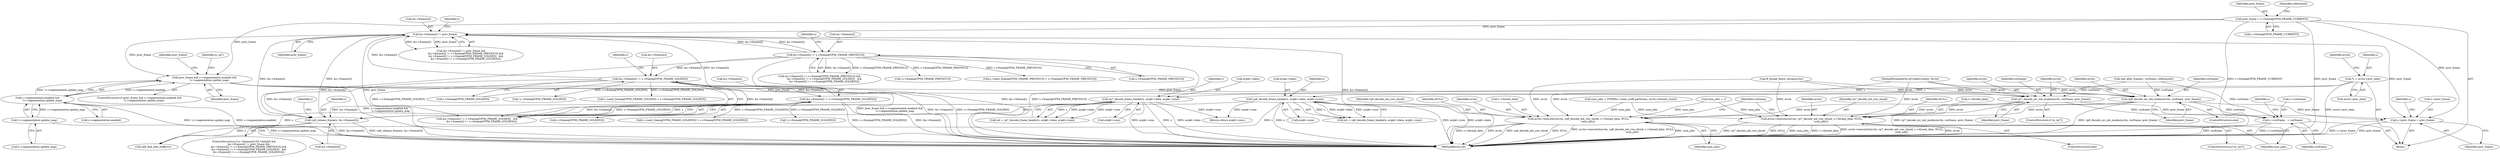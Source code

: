 digraph "0_FFmpeg_6b5d3fb26fb4be48e4966e4b1d97c2165538d4ef@API" {
"1000637" [label="(Call,prev_frame && s->segmentation.enabled &&\n            !s->segmentation.update_map)"];
"1000273" [label="(Call,&s->frames[i] != prev_frame)"];
"1000295" [label="(Call,&s->frames[i] != s->framep[VP56_FRAME_GOLDEN])"];
"1000282" [label="(Call,&s->frames[i] != s->framep[VP56_FRAME_PREVIOUS])"];
"1000319" [label="(Call,vp8_release_frame(s, &s->frames[i]))"];
"1000138" [label="(Call,vp7_decode_frame_header(s, avpkt->data, avpkt->size))"];
"1000110" [label="(Call,*s = avctx->priv_data)"];
"1000149" [label="(Call,vp8_decode_frame_header(s, avpkt->data, avpkt->size))"];
"1000307" [label="(Call,&s->frames[i] != s->framep[VP56_FRAME_GOLDEN2])"];
"1000162" [label="(Call,prev_frame = s->framep[VP56_FRAME_CURRENT])"];
"1000639" [label="(Call,s->segmentation.enabled &&\n            !s->segmentation.update_map)"];
"1000645" [label="(Call,!s->segmentation.update_map)"];
"1000660" [label="(Call,vp7_decode_mv_mb_modes(avctx, curframe, prev_frame))"];
"1000693" [label="(Call,s->curframe   = curframe)"];
"1000698" [label="(Call,s->prev_frame = prev_frame)"];
"1000763" [label="(Call,avctx->execute2(avctx, vp7_decode_mb_row_sliced, s->thread_data, NULL,\n                        num_jobs))"];
"1000772" [label="(Call,avctx->execute2(avctx, vp8_decode_mb_row_sliced, s->thread_data, NULL,\n                        num_jobs))"];
"1000665" [label="(Call,vp8_decode_mv_mb_modes(avctx, curframe, prev_frame))"];
"1000775" [label="(Call,s->thread_data)"];
"1000139" [label="(Identifier,s)"];
"1000665" [label="(Call,vp8_decode_mv_mb_modes(avctx, curframe, prev_frame))"];
"1000765" [label="(Identifier,vp7_decode_mb_row_sliced)"];
"1000295" [label="(Call,&s->frames[i] != s->framep[VP56_FRAME_GOLDEN])"];
"1000849" [label="(Return,return avpkt->size;)"];
"1000108" [label="(Block,)"];
"1000769" [label="(Identifier,NULL)"];
"1000675" [label="(Call,num_jobs = 1)"];
"1000320" [label="(Identifier,s)"];
"1000273" [label="(Call,&s->frames[i] != prev_frame)"];
"1000772" [label="(Call,avctx->execute2(avctx, vp8_decode_mb_row_sliced, s->thread_data, NULL,\n                        num_jobs))"];
"1000307" [label="(Call,&s->frames[i] != s->framep[VP56_FRAME_GOLDEN2])"];
"1000149" [label="(Call,vp8_decode_frame_header(s, avpkt->data, avpkt->size))"];
"1000707" [label="(Identifier,s)"];
"1000103" [label="(MethodParameterIn,AVCodecContext *avctx)"];
"1000659" [label="(Identifier,is_vp7)"];
"1000321" [label="(Call,&s->frames[i])"];
"1000382" [label="(Call,!s->framep[VP56_FRAME_GOLDEN2])"];
"1000280" [label="(Identifier,prev_frame)"];
"1000702" [label="(Identifier,prev_frame)"];
"1000530" [label="(Call,ff_thread_finish_setup(avctx))"];
"1000694" [label="(Call,s->curframe)"];
"1000483" [label="(Call,s->next_framep[VP56_FRAME_GOLDEN] = s->framep[VP56_FRAME_GOLDEN])"];
"1000640" [label="(Call,s->segmentation.enabled)"];
"1000654" [label="(Identifier,prev_frame)"];
"1000661" [label="(Identifier,avctx)"];
"1000697" [label="(Identifier,curframe)"];
"1000774" [label="(Identifier,vp8_decode_mb_row_sliced)"];
"1000302" [label="(Call,s->framep[VP56_FRAME_GOLDEN])"];
"1000664" [label="(ControlStructure,else)"];
"1000272" [label="(Call,&s->frames[i] != prev_frame &&\n            &s->frames[i] != s->framep[VP56_FRAME_PREVIOUS] &&\n            &s->frames[i] != s->framep[VP56_FRAME_GOLDEN]   &&\n            &s->frames[i] != s->framep[VP56_FRAME_GOLDEN2])"];
"1000314" [label="(Call,s->framep[VP56_FRAME_GOLDEN2])"];
"1000698" [label="(Call,s->prev_frame = prev_frame)"];
"1000126" [label="(Identifier,avctx)"];
"1000154" [label="(Call,avpkt->size)"];
"1000779" [label="(Identifier,num_jobs)"];
"1000111" [label="(Identifier,s)"];
"1000289" [label="(Call,s->framep[VP56_FRAME_PREVIOUS])"];
"1000256" [label="(Identifier,i)"];
"1000286" [label="(Identifier,s)"];
"1000283" [label="(Call,&s->frames[i])"];
"1000672" [label="(Identifier,avctx)"];
"1000763" [label="(Call,avctx->execute2(avctx, vp7_decode_mb_row_sliced, s->thread_data, NULL,\n                        num_jobs))"];
"1000637" [label="(Call,prev_frame && s->segmentation.enabled &&\n            !s->segmentation.update_map)"];
"1000110" [label="(Call,*s = avctx->priv_data)"];
"1000140" [label="(Call,avpkt->data)"];
"1000257" [label="(ControlStructure,if (s->frames[i].tf.f->data[0] &&\n            &s->frames[i] != prev_frame &&\n            &s->frames[i] != s->framep[VP56_FRAME_PREVIOUS] &&\n            &s->frames[i] != s->framep[VP56_FRAME_GOLDEN]   &&\n            &s->frames[i] != s->framep[VP56_FRAME_GOLDEN2]))"];
"1000693" [label="(Call,s->curframe   = curframe)"];
"1000662" [label="(Identifier,curframe)"];
"1000778" [label="(Identifier,NULL)"];
"1000281" [label="(Call,&s->frames[i] != s->framep[VP56_FRAME_PREVIOUS] &&\n            &s->frames[i] != s->framep[VP56_FRAME_GOLDEN]   &&\n            &s->frames[i] != s->framep[VP56_FRAME_GOLDEN2])"];
"1000783" [label="(Identifier,curframe)"];
"1000761" [label="(ControlStructure,if (is_vp7))"];
"1000136" [label="(Call,ret = vp7_decode_frame_header(s, avpkt->data, avpkt->size))"];
"1000335" [label="(Call,vp8_find_free_buffer(s))"];
"1000151" [label="(Call,avpkt->data)"];
"1000766" [label="(Call,s->thread_data)"];
"1000667" [label="(Identifier,curframe)"];
"1000319" [label="(Call,vp8_release_frame(s, &s->frames[i]))"];
"1000773" [label="(Identifier,avctx)"];
"1000274" [label="(Call,&s->frames[i])"];
"1000638" [label="(Identifier,prev_frame)"];
"1000162" [label="(Call,prev_frame = s->framep[VP56_FRAME_CURRENT])"];
"1000369" [label="(Call,!s->framep[VP56_FRAME_PREVIOUS])"];
"1000645" [label="(Call,!s->segmentation.update_map)"];
"1000646" [label="(Call,s->segmentation.update_map)"];
"1000426" [label="(Call,vp8_alloc_frame(s, curframe, referenced))"];
"1000666" [label="(Identifier,avctx)"];
"1000699" [label="(Call,s->prev_frame)"];
"1000150" [label="(Identifier,s)"];
"1000770" [label="(Identifier,num_jobs)"];
"1000143" [label="(Call,avpkt->size)"];
"1000308" [label="(Call,&s->frames[i])"];
"1000138" [label="(Call,vp7_decode_frame_header(s, avpkt->data, avpkt->size))"];
"1000294" [label="(Call,&s->frames[i] != s->framep[VP56_FRAME_GOLDEN]   &&\n            &s->frames[i] != s->framep[VP56_FRAME_GOLDEN2])"];
"1000163" [label="(Identifier,prev_frame)"];
"1000668" [label="(Identifier,prev_frame)"];
"1000639" [label="(Call,s->segmentation.enabled &&\n            !s->segmentation.update_map)"];
"1000170" [label="(Identifier,referenced)"];
"1000679" [label="(Call,num_jobs = FFMIN(s->num_coeff_partitions, avctx->thread_count))"];
"1000636" [label="(ControlStructure,if (prev_frame && s->segmentation.enabled &&\n            !s->segmentation.update_map))"];
"1000663" [label="(Identifier,prev_frame)"];
"1000376" [label="(Call,!s->framep[VP56_FRAME_GOLDEN])"];
"1000764" [label="(Identifier,avctx)"];
"1000700" [label="(Identifier,s)"];
"1000296" [label="(Call,&s->frames[i])"];
"1000877" [label="(MethodReturn,int)"];
"1000282" [label="(Call,&s->frames[i] != s->framep[VP56_FRAME_PREVIOUS])"];
"1000771" [label="(ControlStructure,else)"];
"1000506" [label="(Call,s->next_framep[VP56_FRAME_PREVIOUS] = s->framep[VP56_FRAME_PREVIOUS])"];
"1000299" [label="(Identifier,s)"];
"1000311" [label="(Identifier,s)"];
"1000147" [label="(Call,ret = vp8_decode_frame_header(s, avpkt->data, avpkt->size))"];
"1000452" [label="(Call,s->next_framep[VP56_FRAME_GOLDEN2] = s->framep[VP56_FRAME_GOLDEN2])"];
"1000112" [label="(Call,avctx->priv_data)"];
"1000164" [label="(Call,s->framep[VP56_FRAME_CURRENT])"];
"1000658" [label="(ControlStructure,if (is_vp7))"];
"1000660" [label="(Call,vp7_decode_mv_mb_modes(avctx, curframe, prev_frame))"];
"1000637" -> "1000636"  [label="AST: "];
"1000637" -> "1000638"  [label="CFG: "];
"1000637" -> "1000639"  [label="CFG: "];
"1000638" -> "1000637"  [label="AST: "];
"1000639" -> "1000637"  [label="AST: "];
"1000654" -> "1000637"  [label="CFG: "];
"1000659" -> "1000637"  [label="CFG: "];
"1000637" -> "1000877"  [label="DDG: s->segmentation.enabled &&\n            !s->segmentation.update_map"];
"1000637" -> "1000877"  [label="DDG: prev_frame && s->segmentation.enabled &&\n            !s->segmentation.update_map"];
"1000273" -> "1000637"  [label="DDG: prev_frame"];
"1000162" -> "1000637"  [label="DDG: prev_frame"];
"1000639" -> "1000637"  [label="DDG: s->segmentation.enabled"];
"1000639" -> "1000637"  [label="DDG: !s->segmentation.update_map"];
"1000637" -> "1000660"  [label="DDG: prev_frame"];
"1000637" -> "1000665"  [label="DDG: prev_frame"];
"1000273" -> "1000272"  [label="AST: "];
"1000273" -> "1000280"  [label="CFG: "];
"1000274" -> "1000273"  [label="AST: "];
"1000280" -> "1000273"  [label="AST: "];
"1000286" -> "1000273"  [label="CFG: "];
"1000272" -> "1000273"  [label="CFG: "];
"1000273" -> "1000877"  [label="DDG: prev_frame"];
"1000273" -> "1000877"  [label="DDG: &s->frames[i]"];
"1000273" -> "1000272"  [label="DDG: &s->frames[i]"];
"1000273" -> "1000272"  [label="DDG: prev_frame"];
"1000295" -> "1000273"  [label="DDG: &s->frames[i]"];
"1000319" -> "1000273"  [label="DDG: &s->frames[i]"];
"1000307" -> "1000273"  [label="DDG: &s->frames[i]"];
"1000282" -> "1000273"  [label="DDG: &s->frames[i]"];
"1000162" -> "1000273"  [label="DDG: prev_frame"];
"1000273" -> "1000282"  [label="DDG: &s->frames[i]"];
"1000273" -> "1000319"  [label="DDG: &s->frames[i]"];
"1000273" -> "1000698"  [label="DDG: prev_frame"];
"1000295" -> "1000294"  [label="AST: "];
"1000295" -> "1000302"  [label="CFG: "];
"1000296" -> "1000295"  [label="AST: "];
"1000302" -> "1000295"  [label="AST: "];
"1000311" -> "1000295"  [label="CFG: "];
"1000294" -> "1000295"  [label="CFG: "];
"1000295" -> "1000877"  [label="DDG: &s->frames[i]"];
"1000295" -> "1000877"  [label="DDG: s->framep[VP56_FRAME_GOLDEN]"];
"1000295" -> "1000294"  [label="DDG: &s->frames[i]"];
"1000295" -> "1000294"  [label="DDG: s->framep[VP56_FRAME_GOLDEN]"];
"1000282" -> "1000295"  [label="DDG: &s->frames[i]"];
"1000295" -> "1000307"  [label="DDG: &s->frames[i]"];
"1000295" -> "1000319"  [label="DDG: &s->frames[i]"];
"1000295" -> "1000376"  [label="DDG: s->framep[VP56_FRAME_GOLDEN]"];
"1000295" -> "1000483"  [label="DDG: s->framep[VP56_FRAME_GOLDEN]"];
"1000282" -> "1000281"  [label="AST: "];
"1000282" -> "1000289"  [label="CFG: "];
"1000283" -> "1000282"  [label="AST: "];
"1000289" -> "1000282"  [label="AST: "];
"1000299" -> "1000282"  [label="CFG: "];
"1000281" -> "1000282"  [label="CFG: "];
"1000282" -> "1000877"  [label="DDG: s->framep[VP56_FRAME_PREVIOUS]"];
"1000282" -> "1000877"  [label="DDG: &s->frames[i]"];
"1000282" -> "1000281"  [label="DDG: &s->frames[i]"];
"1000282" -> "1000281"  [label="DDG: s->framep[VP56_FRAME_PREVIOUS]"];
"1000282" -> "1000319"  [label="DDG: &s->frames[i]"];
"1000282" -> "1000369"  [label="DDG: s->framep[VP56_FRAME_PREVIOUS]"];
"1000282" -> "1000506"  [label="DDG: s->framep[VP56_FRAME_PREVIOUS]"];
"1000319" -> "1000257"  [label="AST: "];
"1000319" -> "1000321"  [label="CFG: "];
"1000320" -> "1000319"  [label="AST: "];
"1000321" -> "1000319"  [label="AST: "];
"1000256" -> "1000319"  [label="CFG: "];
"1000319" -> "1000877"  [label="DDG: vp8_release_frame(s, &s->frames[i])"];
"1000319" -> "1000877"  [label="DDG: &s->frames[i]"];
"1000138" -> "1000319"  [label="DDG: s"];
"1000149" -> "1000319"  [label="DDG: s"];
"1000307" -> "1000319"  [label="DDG: &s->frames[i]"];
"1000319" -> "1000335"  [label="DDG: s"];
"1000138" -> "1000136"  [label="AST: "];
"1000138" -> "1000143"  [label="CFG: "];
"1000139" -> "1000138"  [label="AST: "];
"1000140" -> "1000138"  [label="AST: "];
"1000143" -> "1000138"  [label="AST: "];
"1000136" -> "1000138"  [label="CFG: "];
"1000138" -> "1000877"  [label="DDG: s"];
"1000138" -> "1000877"  [label="DDG: avpkt->data"];
"1000138" -> "1000877"  [label="DDG: avpkt->size"];
"1000138" -> "1000136"  [label="DDG: s"];
"1000138" -> "1000136"  [label="DDG: avpkt->data"];
"1000138" -> "1000136"  [label="DDG: avpkt->size"];
"1000110" -> "1000138"  [label="DDG: s"];
"1000138" -> "1000335"  [label="DDG: s"];
"1000138" -> "1000849"  [label="DDG: avpkt->size"];
"1000110" -> "1000108"  [label="AST: "];
"1000110" -> "1000112"  [label="CFG: "];
"1000111" -> "1000110"  [label="AST: "];
"1000112" -> "1000110"  [label="AST: "];
"1000126" -> "1000110"  [label="CFG: "];
"1000110" -> "1000877"  [label="DDG: avctx->priv_data"];
"1000110" -> "1000149"  [label="DDG: s"];
"1000149" -> "1000147"  [label="AST: "];
"1000149" -> "1000154"  [label="CFG: "];
"1000150" -> "1000149"  [label="AST: "];
"1000151" -> "1000149"  [label="AST: "];
"1000154" -> "1000149"  [label="AST: "];
"1000147" -> "1000149"  [label="CFG: "];
"1000149" -> "1000877"  [label="DDG: avpkt->data"];
"1000149" -> "1000877"  [label="DDG: avpkt->size"];
"1000149" -> "1000877"  [label="DDG: s"];
"1000149" -> "1000147"  [label="DDG: s"];
"1000149" -> "1000147"  [label="DDG: avpkt->data"];
"1000149" -> "1000147"  [label="DDG: avpkt->size"];
"1000149" -> "1000335"  [label="DDG: s"];
"1000149" -> "1000849"  [label="DDG: avpkt->size"];
"1000307" -> "1000294"  [label="AST: "];
"1000307" -> "1000314"  [label="CFG: "];
"1000308" -> "1000307"  [label="AST: "];
"1000314" -> "1000307"  [label="AST: "];
"1000294" -> "1000307"  [label="CFG: "];
"1000307" -> "1000877"  [label="DDG: &s->frames[i]"];
"1000307" -> "1000877"  [label="DDG: s->framep[VP56_FRAME_GOLDEN2]"];
"1000307" -> "1000294"  [label="DDG: &s->frames[i]"];
"1000307" -> "1000294"  [label="DDG: s->framep[VP56_FRAME_GOLDEN2]"];
"1000307" -> "1000382"  [label="DDG: s->framep[VP56_FRAME_GOLDEN2]"];
"1000307" -> "1000452"  [label="DDG: s->framep[VP56_FRAME_GOLDEN2]"];
"1000162" -> "1000108"  [label="AST: "];
"1000162" -> "1000164"  [label="CFG: "];
"1000163" -> "1000162"  [label="AST: "];
"1000164" -> "1000162"  [label="AST: "];
"1000170" -> "1000162"  [label="CFG: "];
"1000162" -> "1000877"  [label="DDG: s->framep[VP56_FRAME_CURRENT]"];
"1000162" -> "1000877"  [label="DDG: prev_frame"];
"1000162" -> "1000698"  [label="DDG: prev_frame"];
"1000639" -> "1000640"  [label="CFG: "];
"1000639" -> "1000645"  [label="CFG: "];
"1000640" -> "1000639"  [label="AST: "];
"1000645" -> "1000639"  [label="AST: "];
"1000639" -> "1000877"  [label="DDG: s->segmentation.enabled"];
"1000639" -> "1000877"  [label="DDG: !s->segmentation.update_map"];
"1000645" -> "1000639"  [label="DDG: s->segmentation.update_map"];
"1000645" -> "1000646"  [label="CFG: "];
"1000646" -> "1000645"  [label="AST: "];
"1000645" -> "1000877"  [label="DDG: s->segmentation.update_map"];
"1000660" -> "1000658"  [label="AST: "];
"1000660" -> "1000663"  [label="CFG: "];
"1000661" -> "1000660"  [label="AST: "];
"1000662" -> "1000660"  [label="AST: "];
"1000663" -> "1000660"  [label="AST: "];
"1000672" -> "1000660"  [label="CFG: "];
"1000660" -> "1000877"  [label="DDG: vp7_decode_mv_mb_modes(avctx, curframe, prev_frame)"];
"1000530" -> "1000660"  [label="DDG: avctx"];
"1000103" -> "1000660"  [label="DDG: avctx"];
"1000426" -> "1000660"  [label="DDG: curframe"];
"1000660" -> "1000693"  [label="DDG: curframe"];
"1000660" -> "1000698"  [label="DDG: prev_frame"];
"1000660" -> "1000763"  [label="DDG: avctx"];
"1000660" -> "1000772"  [label="DDG: avctx"];
"1000693" -> "1000108"  [label="AST: "];
"1000693" -> "1000697"  [label="CFG: "];
"1000694" -> "1000693"  [label="AST: "];
"1000697" -> "1000693"  [label="AST: "];
"1000700" -> "1000693"  [label="CFG: "];
"1000693" -> "1000877"  [label="DDG: curframe"];
"1000693" -> "1000877"  [label="DDG: s->curframe"];
"1000665" -> "1000693"  [label="DDG: curframe"];
"1000426" -> "1000693"  [label="DDG: curframe"];
"1000698" -> "1000108"  [label="AST: "];
"1000698" -> "1000702"  [label="CFG: "];
"1000699" -> "1000698"  [label="AST: "];
"1000702" -> "1000698"  [label="AST: "];
"1000707" -> "1000698"  [label="CFG: "];
"1000698" -> "1000877"  [label="DDG: s->prev_frame"];
"1000698" -> "1000877"  [label="DDG: prev_frame"];
"1000665" -> "1000698"  [label="DDG: prev_frame"];
"1000763" -> "1000761"  [label="AST: "];
"1000763" -> "1000770"  [label="CFG: "];
"1000764" -> "1000763"  [label="AST: "];
"1000765" -> "1000763"  [label="AST: "];
"1000766" -> "1000763"  [label="AST: "];
"1000769" -> "1000763"  [label="AST: "];
"1000770" -> "1000763"  [label="AST: "];
"1000783" -> "1000763"  [label="CFG: "];
"1000763" -> "1000877"  [label="DDG: NULL"];
"1000763" -> "1000877"  [label="DDG: num_jobs"];
"1000763" -> "1000877"  [label="DDG: s->thread_data"];
"1000763" -> "1000877"  [label="DDG: avctx->execute2(avctx, vp7_decode_mb_row_sliced, s->thread_data, NULL,\n                        num_jobs)"];
"1000763" -> "1000877"  [label="DDG: avctx"];
"1000763" -> "1000877"  [label="DDG: vp7_decode_mb_row_sliced"];
"1000530" -> "1000763"  [label="DDG: avctx"];
"1000665" -> "1000763"  [label="DDG: avctx"];
"1000103" -> "1000763"  [label="DDG: avctx"];
"1000675" -> "1000763"  [label="DDG: num_jobs"];
"1000679" -> "1000763"  [label="DDG: num_jobs"];
"1000772" -> "1000771"  [label="AST: "];
"1000772" -> "1000779"  [label="CFG: "];
"1000773" -> "1000772"  [label="AST: "];
"1000774" -> "1000772"  [label="AST: "];
"1000775" -> "1000772"  [label="AST: "];
"1000778" -> "1000772"  [label="AST: "];
"1000779" -> "1000772"  [label="AST: "];
"1000783" -> "1000772"  [label="CFG: "];
"1000772" -> "1000877"  [label="DDG: avctx"];
"1000772" -> "1000877"  [label="DDG: vp8_decode_mb_row_sliced"];
"1000772" -> "1000877"  [label="DDG: NULL"];
"1000772" -> "1000877"  [label="DDG: avctx->execute2(avctx, vp8_decode_mb_row_sliced, s->thread_data, NULL,\n                        num_jobs)"];
"1000772" -> "1000877"  [label="DDG: num_jobs"];
"1000772" -> "1000877"  [label="DDG: s->thread_data"];
"1000530" -> "1000772"  [label="DDG: avctx"];
"1000665" -> "1000772"  [label="DDG: avctx"];
"1000103" -> "1000772"  [label="DDG: avctx"];
"1000675" -> "1000772"  [label="DDG: num_jobs"];
"1000679" -> "1000772"  [label="DDG: num_jobs"];
"1000665" -> "1000664"  [label="AST: "];
"1000665" -> "1000668"  [label="CFG: "];
"1000666" -> "1000665"  [label="AST: "];
"1000667" -> "1000665"  [label="AST: "];
"1000668" -> "1000665"  [label="AST: "];
"1000672" -> "1000665"  [label="CFG: "];
"1000665" -> "1000877"  [label="DDG: vp8_decode_mv_mb_modes(avctx, curframe, prev_frame)"];
"1000530" -> "1000665"  [label="DDG: avctx"];
"1000103" -> "1000665"  [label="DDG: avctx"];
"1000426" -> "1000665"  [label="DDG: curframe"];
}
